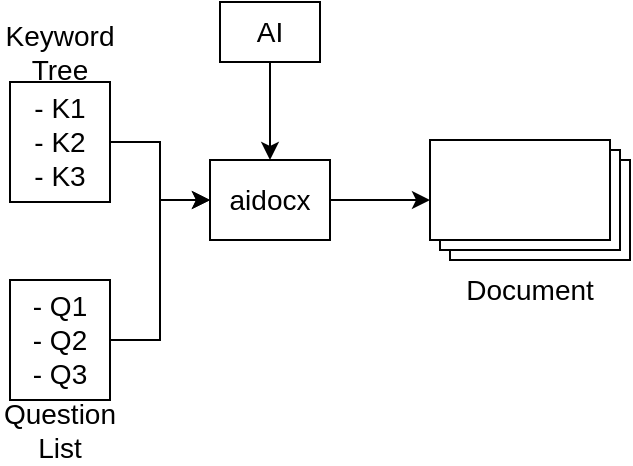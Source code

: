 <mxfile version="20.5.3" type="github">
  <diagram id="wnUF4AdLyiSDT9KhIQab" name="Page-1">
    <mxGraphModel dx="813" dy="435" grid="1" gridSize="10" guides="1" tooltips="1" connect="1" arrows="1" fold="1" page="1" pageScale="1" pageWidth="827" pageHeight="1169" math="0" shadow="0">
      <root>
        <mxCell id="0" />
        <mxCell id="1" parent="0" />
        <mxCell id="WPJqmkYzr5y2CwLYosxu-16" style="edgeStyle=orthogonalEdgeStyle;rounded=0;orthogonalLoop=1;jettySize=auto;html=1;exitX=0.5;exitY=1;exitDx=0;exitDy=0;entryX=0.5;entryY=0;entryDx=0;entryDy=0;fontSize=14;" edge="1" parent="1" source="WPJqmkYzr5y2CwLYosxu-1" target="WPJqmkYzr5y2CwLYosxu-8">
          <mxGeometry relative="1" as="geometry" />
        </mxCell>
        <mxCell id="WPJqmkYzr5y2CwLYosxu-1" value="&lt;font style=&quot;font-size: 14px;&quot;&gt;AI&lt;/font&gt;" style="rounded=0;whiteSpace=wrap;html=1;" vertex="1" parent="1">
          <mxGeometry x="135" y="30" width="50" height="30" as="geometry" />
        </mxCell>
        <mxCell id="WPJqmkYzr5y2CwLYosxu-13" style="edgeStyle=orthogonalEdgeStyle;rounded=0;orthogonalLoop=1;jettySize=auto;html=1;exitX=1;exitY=0.5;exitDx=0;exitDy=0;entryX=0;entryY=0.5;entryDx=0;entryDy=0;fontSize=14;" edge="1" parent="1" source="WPJqmkYzr5y2CwLYosxu-2" target="WPJqmkYzr5y2CwLYosxu-8">
          <mxGeometry relative="1" as="geometry" />
        </mxCell>
        <mxCell id="WPJqmkYzr5y2CwLYosxu-2" value="- K1&lt;br&gt;- K2&lt;br&gt;- K3" style="rounded=0;whiteSpace=wrap;html=1;fontSize=14;" vertex="1" parent="1">
          <mxGeometry x="30" y="70" width="50" height="60" as="geometry" />
        </mxCell>
        <mxCell id="WPJqmkYzr5y2CwLYosxu-14" style="edgeStyle=orthogonalEdgeStyle;rounded=0;orthogonalLoop=1;jettySize=auto;html=1;exitX=1;exitY=0.5;exitDx=0;exitDy=0;entryX=0;entryY=0.5;entryDx=0;entryDy=0;fontSize=14;" edge="1" parent="1" source="WPJqmkYzr5y2CwLYosxu-4" target="WPJqmkYzr5y2CwLYosxu-8">
          <mxGeometry relative="1" as="geometry" />
        </mxCell>
        <mxCell id="WPJqmkYzr5y2CwLYosxu-4" value="- Q1&lt;br&gt;- Q2&lt;br&gt;- Q3" style="rounded=0;whiteSpace=wrap;html=1;fontSize=14;" vertex="1" parent="1">
          <mxGeometry x="30" y="169" width="50" height="60" as="geometry" />
        </mxCell>
        <mxCell id="WPJqmkYzr5y2CwLYosxu-17" style="edgeStyle=orthogonalEdgeStyle;rounded=0;orthogonalLoop=1;jettySize=auto;html=1;exitX=1;exitY=0.5;exitDx=0;exitDy=0;fontSize=14;" edge="1" parent="1" source="WPJqmkYzr5y2CwLYosxu-8" target="WPJqmkYzr5y2CwLYosxu-9">
          <mxGeometry relative="1" as="geometry" />
        </mxCell>
        <mxCell id="WPJqmkYzr5y2CwLYosxu-8" value="aidocx" style="rounded=0;whiteSpace=wrap;html=1;fontSize=14;" vertex="1" parent="1">
          <mxGeometry x="130" y="109" width="60" height="40" as="geometry" />
        </mxCell>
        <mxCell id="WPJqmkYzr5y2CwLYosxu-9" value="Document" style="verticalLabelPosition=bottom;verticalAlign=top;html=1;shape=mxgraph.basic.layered_rect;dx=10;outlineConnect=0;whiteSpace=wrap;fontSize=14;" vertex="1" parent="1">
          <mxGeometry x="240" y="99" width="100" height="60" as="geometry" />
        </mxCell>
        <mxCell id="WPJqmkYzr5y2CwLYosxu-10" value="Keyword&lt;br&gt;Tree" style="text;html=1;strokeColor=none;fillColor=none;align=center;verticalAlign=middle;whiteSpace=wrap;rounded=0;fontSize=14;" vertex="1" parent="1">
          <mxGeometry x="25" y="40" width="60" height="30" as="geometry" />
        </mxCell>
        <mxCell id="WPJqmkYzr5y2CwLYosxu-12" value="Question&lt;br&gt;List" style="text;html=1;strokeColor=none;fillColor=none;align=center;verticalAlign=middle;whiteSpace=wrap;rounded=0;fontSize=14;" vertex="1" parent="1">
          <mxGeometry x="25" y="229" width="60" height="30" as="geometry" />
        </mxCell>
      </root>
    </mxGraphModel>
  </diagram>
</mxfile>
